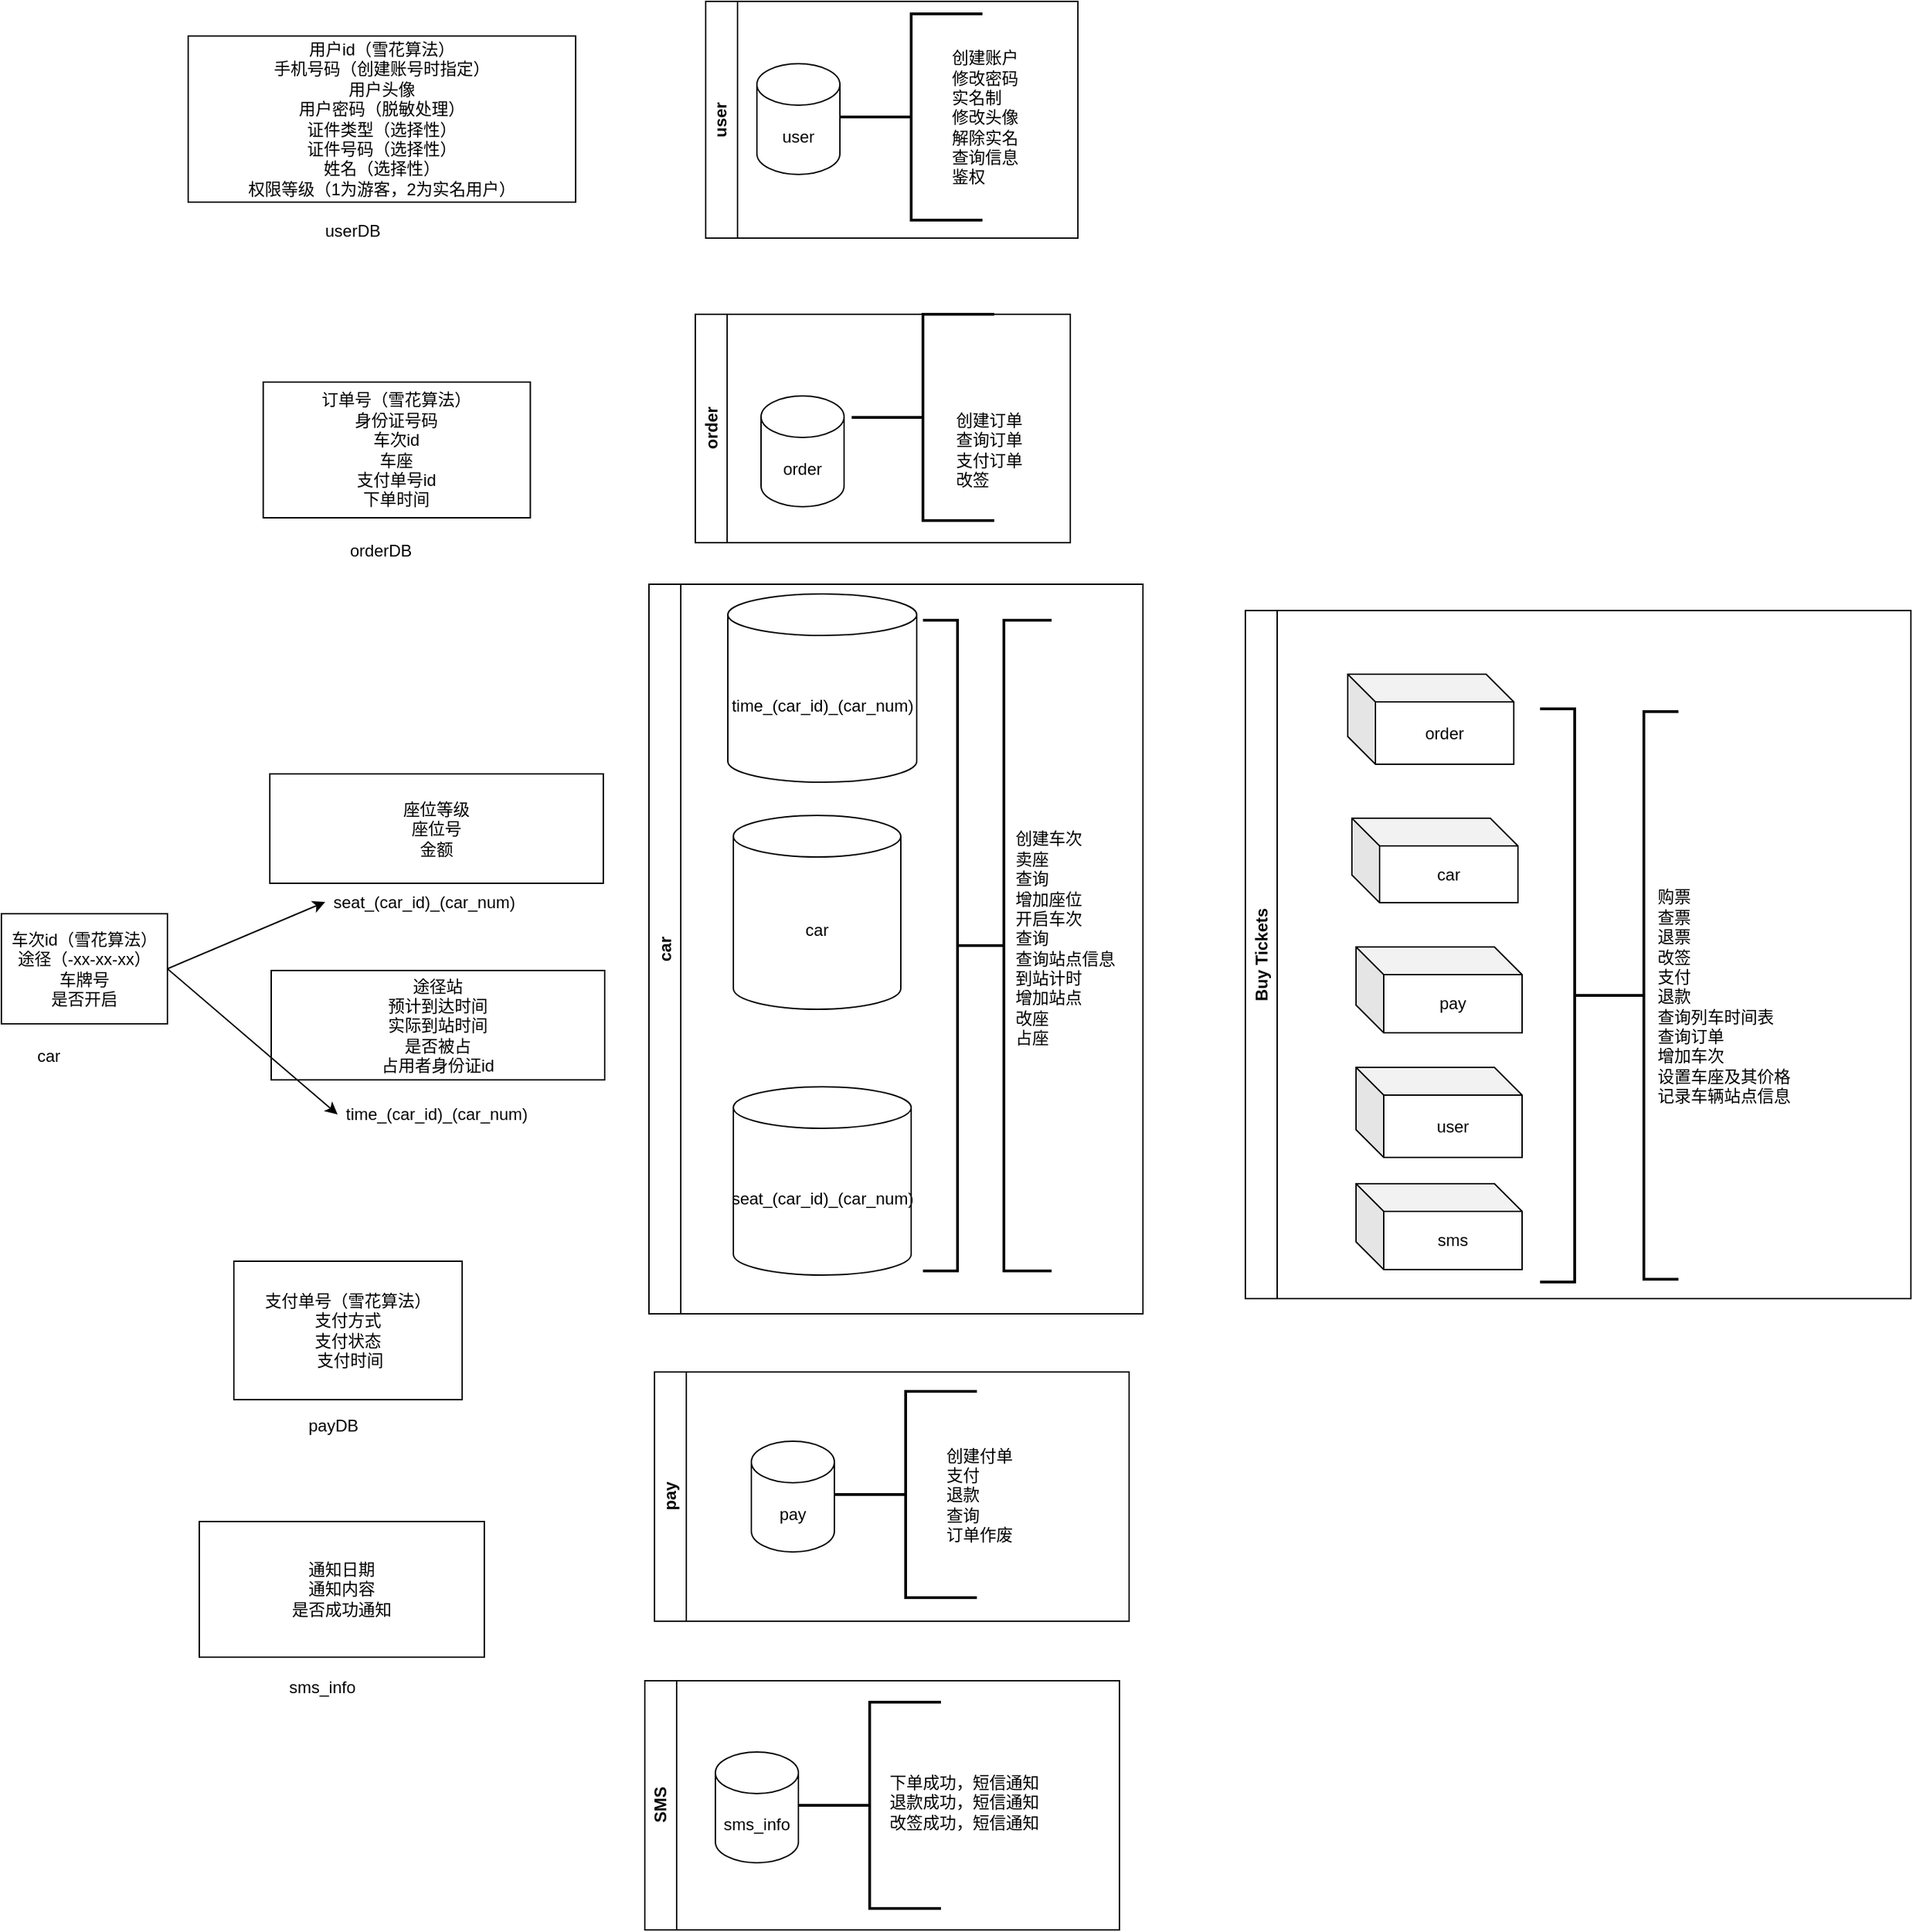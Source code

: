 <mxfile version="22.1.2" type="device">
  <diagram name="第 1 页" id="jt6VVJo7nu8GzwiU6wVw">
    <mxGraphModel dx="1219" dy="769" grid="0" gridSize="10" guides="1" tooltips="1" connect="1" arrows="1" fold="1" page="1" pageScale="1" pageWidth="1500" pageHeight="1800" math="0" shadow="0">
      <root>
        <mxCell id="0" />
        <mxCell id="1" parent="0" />
        <mxCell id="OvFxD7z9jxdbEy_i_qH0-2" value="用户id（雪花算法）&lt;br&gt;手机号码（创建账号时指定）&lt;br&gt;用户头像&lt;br&gt;用户密码（脱敏处理）&lt;br&gt;证件类型（选择性）&lt;br&gt;证件号码（选择性）&lt;br&gt;姓名（选择性）&lt;br&gt;权限等级（1为游客，2为实名用户）" style="rounded=0;whiteSpace=wrap;html=1;" parent="1" vertex="1">
          <mxGeometry x="152" y="298" width="280" height="120" as="geometry" />
        </mxCell>
        <mxCell id="OvFxD7z9jxdbEy_i_qH0-3" value="userDB" style="text;strokeColor=none;fillColor=none;align=left;verticalAlign=middle;spacingLeft=4;spacingRight=4;overflow=hidden;points=[[0,0.5],[1,0.5]];portConstraint=eastwest;rotatable=0;whiteSpace=wrap;html=1;" parent="1" vertex="1">
          <mxGeometry x="245" y="424" width="80" height="30" as="geometry" />
        </mxCell>
        <mxCell id="OvFxD7z9jxdbEy_i_qH0-4" value="orderDB" style="text;strokeColor=none;fillColor=none;align=left;verticalAlign=middle;spacingLeft=4;spacingRight=4;overflow=hidden;points=[[0,0.5],[1,0.5]];portConstraint=eastwest;rotatable=0;whiteSpace=wrap;html=1;" parent="1" vertex="1">
          <mxGeometry x="262.75" y="655" width="80" height="30" as="geometry" />
        </mxCell>
        <mxCell id="OvFxD7z9jxdbEy_i_qH0-5" value="订单号（雪花算法）&lt;br&gt;身份证号码&lt;br&gt;车次id&lt;br&gt;车座&lt;br&gt;支付单号id&lt;br&gt;下单时间" style="rounded=0;whiteSpace=wrap;html=1;" parent="1" vertex="1">
          <mxGeometry x="206.25" y="548" width="193" height="98" as="geometry" />
        </mxCell>
        <mxCell id="OvFxD7z9jxdbEy_i_qH0-8" value="payDB&lt;br&gt;" style="text;strokeColor=none;fillColor=none;align=left;verticalAlign=middle;spacingLeft=4;spacingRight=4;overflow=hidden;points=[[0,0.5],[1,0.5]];portConstraint=eastwest;rotatable=0;whiteSpace=wrap;html=1;" parent="1" vertex="1">
          <mxGeometry x="233" y="1287" width="80" height="30" as="geometry" />
        </mxCell>
        <mxCell id="OvFxD7z9jxdbEy_i_qH0-9" value="支付单号（雪花算法）&lt;br&gt;支付方式&lt;br&gt;支付状态&lt;br&gt;&amp;nbsp;支付时间" style="rounded=0;whiteSpace=wrap;html=1;" parent="1" vertex="1">
          <mxGeometry x="185" y="1183" width="165" height="100" as="geometry" />
        </mxCell>
        <mxCell id="OvFxD7z9jxdbEy_i_qH0-16" value="车次id（雪花算法）&lt;br&gt;途径（-xx-xx-xx）&lt;br&gt;车牌号&lt;br&gt;是否开启" style="rounded=0;whiteSpace=wrap;html=1;" parent="1" vertex="1">
          <mxGeometry x="17" y="932" width="120" height="79.5" as="geometry" />
        </mxCell>
        <mxCell id="-K4Pnvhbvs1OvobaiyWg-2" value="座位等级&lt;br&gt;座位号&lt;br&gt;金额" style="rounded=0;whiteSpace=wrap;html=1;" parent="1" vertex="1">
          <mxGeometry x="211" y="831" width="241" height="79" as="geometry" />
        </mxCell>
        <mxCell id="-K4Pnvhbvs1OvobaiyWg-4" value="seat_(car_id)_(car_num)" style="text;strokeColor=none;fillColor=none;align=left;verticalAlign=middle;spacingLeft=4;spacingRight=4;overflow=hidden;points=[[0,0.5],[1,0.5]];portConstraint=eastwest;rotatable=0;whiteSpace=wrap;html=1;" parent="1" vertex="1">
          <mxGeometry x="251" y="908.5" width="141" height="30" as="geometry" />
        </mxCell>
        <mxCell id="-K4Pnvhbvs1OvobaiyWg-5" value="car" style="text;strokeColor=none;fillColor=none;align=left;verticalAlign=middle;spacingLeft=4;spacingRight=4;overflow=hidden;points=[[0,0.5],[1,0.5]];portConstraint=eastwest;rotatable=0;whiteSpace=wrap;html=1;" parent="1" vertex="1">
          <mxGeometry x="37" y="1020" width="80" height="30" as="geometry" />
        </mxCell>
        <mxCell id="-K4Pnvhbvs1OvobaiyWg-6" value="" style="endArrow=classic;html=1;rounded=0;entryX=0;entryY=0.5;entryDx=0;entryDy=0;exitX=1;exitY=0.5;exitDx=0;exitDy=0;" parent="1" source="OvFxD7z9jxdbEy_i_qH0-16" target="-K4Pnvhbvs1OvobaiyWg-4" edge="1">
          <mxGeometry width="50" height="50" relative="1" as="geometry">
            <mxPoint x="287" y="843" as="sourcePoint" />
            <mxPoint x="337" y="793" as="targetPoint" />
          </mxGeometry>
        </mxCell>
        <mxCell id="-K4Pnvhbvs1OvobaiyWg-11" value="user" style="shape=cylinder3;whiteSpace=wrap;html=1;boundedLbl=1;backgroundOutline=1;size=15;" parent="1" vertex="1">
          <mxGeometry x="563" y="318" width="60" height="80" as="geometry" />
        </mxCell>
        <mxCell id="-K4Pnvhbvs1OvobaiyWg-16" value="" style="strokeWidth=2;html=1;shape=mxgraph.flowchart.annotation_2;align=left;labelPosition=right;pointerEvents=1;" parent="1" vertex="1">
          <mxGeometry x="623" y="282" width="103" height="149" as="geometry" />
        </mxCell>
        <mxCell id="-K4Pnvhbvs1OvobaiyWg-17" value="&lt;div style=&quot;text-align: left;&quot;&gt;&lt;span style=&quot;background-color: initial;&quot;&gt;创建账户&lt;/span&gt;&lt;/div&gt;&lt;div style=&quot;text-align: left;&quot;&gt;&lt;span style=&quot;background-color: initial;&quot;&gt;修改密码&lt;/span&gt;&lt;/div&gt;&lt;div style=&quot;text-align: left;&quot;&gt;&lt;span style=&quot;background-color: initial;&quot;&gt;实名制&lt;/span&gt;&lt;/div&gt;&lt;div style=&quot;text-align: left;&quot;&gt;修改头像&lt;/div&gt;&lt;div style=&quot;text-align: left;&quot;&gt;解除实名&lt;/div&gt;&lt;div style=&quot;text-align: left;&quot;&gt;查询信息&lt;/div&gt;&lt;div style=&quot;text-align: left;&quot;&gt;鉴权&lt;/div&gt;" style="text;html=1;strokeColor=none;fillColor=none;align=center;verticalAlign=middle;whiteSpace=wrap;rounded=0;" parent="1" vertex="1">
          <mxGeometry x="675" y="284" width="106" height="146" as="geometry" />
        </mxCell>
        <mxCell id="-K4Pnvhbvs1OvobaiyWg-19" value="order" style="shape=cylinder3;whiteSpace=wrap;html=1;boundedLbl=1;backgroundOutline=1;size=15;" parent="1" vertex="1">
          <mxGeometry x="566" y="558" width="60" height="80" as="geometry" />
        </mxCell>
        <mxCell id="-K4Pnvhbvs1OvobaiyWg-21" value="&lt;div style=&quot;text-align: left;&quot;&gt;创建订单&lt;/div&gt;&lt;div style=&quot;text-align: left;&quot;&gt;查询订单&lt;/div&gt;&lt;div style=&quot;text-align: left;&quot;&gt;支付订单&lt;/div&gt;&lt;div style=&quot;text-align: left;&quot;&gt;改签&lt;/div&gt;" style="text;html=1;strokeColor=none;fillColor=none;align=center;verticalAlign=middle;whiteSpace=wrap;rounded=0;" parent="1" vertex="1">
          <mxGeometry x="678" y="524" width="106" height="146" as="geometry" />
        </mxCell>
        <mxCell id="-K4Pnvhbvs1OvobaiyWg-24" value="" style="strokeWidth=2;html=1;shape=mxgraph.flowchart.annotation_2;align=left;labelPosition=right;pointerEvents=1;" parent="1" vertex="1">
          <mxGeometry x="707" y="720" width="69" height="470" as="geometry" />
        </mxCell>
        <mxCell id="-K4Pnvhbvs1OvobaiyWg-32" value="&lt;div style=&quot;text-align: left;&quot;&gt;&lt;br&gt;&lt;/div&gt;" style="text;html=1;strokeColor=none;fillColor=none;align=center;verticalAlign=middle;whiteSpace=wrap;rounded=0;" parent="1" vertex="1">
          <mxGeometry x="711" y="1062.75" width="106" height="146" as="geometry" />
        </mxCell>
        <mxCell id="-K4Pnvhbvs1OvobaiyWg-36" value="pay" style="shape=cylinder3;whiteSpace=wrap;html=1;boundedLbl=1;backgroundOutline=1;size=15;" parent="1" vertex="1">
          <mxGeometry x="559" y="1313" width="60" height="80" as="geometry" />
        </mxCell>
        <mxCell id="-K4Pnvhbvs1OvobaiyWg-37" value="" style="strokeWidth=2;html=1;shape=mxgraph.flowchart.annotation_2;align=left;labelPosition=right;pointerEvents=1;" parent="1" vertex="1">
          <mxGeometry x="619" y="1277" width="103" height="149" as="geometry" />
        </mxCell>
        <mxCell id="-K4Pnvhbvs1OvobaiyWg-38" value="&lt;div style=&quot;text-align: left;&quot;&gt;创建付单&lt;/div&gt;&lt;div style=&quot;text-align: left;&quot;&gt;支付&lt;/div&gt;&lt;div style=&quot;text-align: left;&quot;&gt;退款&lt;/div&gt;&lt;div style=&quot;text-align: left;&quot;&gt;查询&lt;/div&gt;&lt;div style=&quot;text-align: left;&quot;&gt;订单作废&lt;/div&gt;" style="text;html=1;strokeColor=none;fillColor=none;align=center;verticalAlign=middle;whiteSpace=wrap;rounded=0;" parent="1" vertex="1">
          <mxGeometry x="671" y="1279" width="106" height="146" as="geometry" />
        </mxCell>
        <mxCell id="-K4Pnvhbvs1OvobaiyWg-42" value="user" style="swimlane;horizontal=0;whiteSpace=wrap;html=1;" parent="1" vertex="1">
          <mxGeometry x="526" y="273" width="269" height="171" as="geometry" />
        </mxCell>
        <mxCell id="-K4Pnvhbvs1OvobaiyWg-43" value="order" style="swimlane;horizontal=0;whiteSpace=wrap;html=1;" parent="-K4Pnvhbvs1OvobaiyWg-42" vertex="1">
          <mxGeometry x="-7.5" y="226" width="271" height="165" as="geometry" />
        </mxCell>
        <mxCell id="-K4Pnvhbvs1OvobaiyWg-20" value="" style="strokeWidth=2;html=1;shape=mxgraph.flowchart.annotation_2;align=left;labelPosition=right;pointerEvents=1;" parent="-K4Pnvhbvs1OvobaiyWg-43" vertex="1">
          <mxGeometry x="113" width="103" height="149" as="geometry" />
        </mxCell>
        <mxCell id="-K4Pnvhbvs1OvobaiyWg-46" value="car" style="swimlane;horizontal=0;whiteSpace=wrap;html=1;" parent="1" vertex="1">
          <mxGeometry x="485" y="694" width="357" height="527" as="geometry" />
        </mxCell>
        <mxCell id="-K4Pnvhbvs1OvobaiyWg-23" value="car" style="shape=cylinder3;whiteSpace=wrap;html=1;boundedLbl=1;backgroundOutline=1;size=15;" parent="-K4Pnvhbvs1OvobaiyWg-46" vertex="1">
          <mxGeometry x="61" y="167" width="121" height="140" as="geometry" />
        </mxCell>
        <mxCell id="KYG8FHqesxUZUU_Dzbcc-4" value="seat_(car_id)_(car_num)" style="shape=cylinder3;whiteSpace=wrap;html=1;boundedLbl=1;backgroundOutline=1;size=15;" parent="-K4Pnvhbvs1OvobaiyWg-46" vertex="1">
          <mxGeometry x="61" y="363" width="128.5" height="136" as="geometry" />
        </mxCell>
        <mxCell id="-K4Pnvhbvs1OvobaiyWg-30" value="time_(car_id)_(car_num)" style="shape=cylinder3;whiteSpace=wrap;html=1;boundedLbl=1;backgroundOutline=1;size=15;" parent="-K4Pnvhbvs1OvobaiyWg-46" vertex="1">
          <mxGeometry x="57" y="7" width="136.5" height="136" as="geometry" />
        </mxCell>
        <mxCell id="-K4Pnvhbvs1OvobaiyWg-25" value="&lt;div style=&quot;text-align: left;&quot;&gt;创建车次&lt;/div&gt;&lt;div style=&quot;text-align: left;&quot;&gt;卖座&lt;/div&gt;&lt;div style=&quot;border-color: var(--border-color); text-align: left;&quot;&gt;查询&lt;/div&gt;&lt;div style=&quot;border-color: var(--border-color); text-align: left;&quot;&gt;增加座位&lt;/div&gt;&lt;div style=&quot;text-align: left;&quot;&gt;开启车次&lt;/div&gt;&lt;div style=&quot;text-align: left;&quot;&gt;查询&lt;/div&gt;&lt;div style=&quot;text-align: left;&quot;&gt;&lt;div style=&quot;border-color: var(--border-color);&quot;&gt;查询站点信息&lt;/div&gt;&lt;div style=&quot;border-color: var(--border-color);&quot;&gt;到站计时&lt;/div&gt;&lt;div style=&quot;border-color: var(--border-color);&quot;&gt;增加站点&lt;/div&gt;&lt;div style=&quot;border-color: var(--border-color);&quot;&gt;&lt;div style=&quot;border-color: var(--border-color);&quot;&gt;改座&lt;/div&gt;&lt;div style=&quot;border-color: var(--border-color);&quot;&gt;占座&lt;/div&gt;&lt;/div&gt;&lt;/div&gt;" style="text;html=1;strokeColor=none;fillColor=none;align=center;verticalAlign=middle;whiteSpace=wrap;rounded=0;" parent="-K4Pnvhbvs1OvobaiyWg-46" vertex="1">
          <mxGeometry x="248" y="183" width="106" height="146" as="geometry" />
        </mxCell>
        <mxCell id="XzX1OupyAh7tMJAUcPq4-1" value="" style="strokeWidth=2;html=1;shape=mxgraph.flowchart.annotation_2;align=left;labelPosition=right;pointerEvents=1;rotation=-180;" parent="-K4Pnvhbvs1OvobaiyWg-46" vertex="1">
          <mxGeometry x="198" y="26" width="50" height="470" as="geometry" />
        </mxCell>
        <mxCell id="-K4Pnvhbvs1OvobaiyWg-50" value="Buy Tickets" style="swimlane;horizontal=0;whiteSpace=wrap;html=1;startSize=23;" parent="1" vertex="1">
          <mxGeometry x="916" y="713" width="481" height="497" as="geometry">
            <mxRectangle x="930" y="19" width="32" height="96" as="alternateBounds" />
          </mxGeometry>
        </mxCell>
        <mxCell id="-K4Pnvhbvs1OvobaiyWg-51" value="order" style="shape=cube;whiteSpace=wrap;html=1;boundedLbl=1;backgroundOutline=1;darkOpacity=0.05;darkOpacity2=0.1;" parent="-K4Pnvhbvs1OvobaiyWg-50" vertex="1">
          <mxGeometry x="74" y="46" width="120" height="65" as="geometry" />
        </mxCell>
        <mxCell id="-K4Pnvhbvs1OvobaiyWg-53" value="car" style="shape=cube;whiteSpace=wrap;html=1;boundedLbl=1;backgroundOutline=1;darkOpacity=0.05;darkOpacity2=0.1;" parent="-K4Pnvhbvs1OvobaiyWg-50" vertex="1">
          <mxGeometry x="77" y="150" width="120" height="61" as="geometry" />
        </mxCell>
        <mxCell id="-K4Pnvhbvs1OvobaiyWg-54" value="pay" style="shape=cube;whiteSpace=wrap;html=1;boundedLbl=1;backgroundOutline=1;darkOpacity=0.05;darkOpacity2=0.1;" parent="-K4Pnvhbvs1OvobaiyWg-50" vertex="1">
          <mxGeometry x="80" y="243" width="120" height="62" as="geometry" />
        </mxCell>
        <mxCell id="-K4Pnvhbvs1OvobaiyWg-55" value="" style="strokeWidth=2;html=1;shape=mxgraph.flowchart.annotation_2;align=left;labelPosition=right;pointerEvents=1;rotation=-180;" parent="-K4Pnvhbvs1OvobaiyWg-50" vertex="1">
          <mxGeometry x="213" y="71" width="50" height="414" as="geometry" />
        </mxCell>
        <mxCell id="-K4Pnvhbvs1OvobaiyWg-56" value="" style="strokeWidth=2;html=1;shape=mxgraph.flowchart.annotation_2;align=left;labelPosition=right;pointerEvents=1;" parent="-K4Pnvhbvs1OvobaiyWg-50" vertex="1">
          <mxGeometry x="263" y="73" width="50" height="410" as="geometry" />
        </mxCell>
        <mxCell id="-K4Pnvhbvs1OvobaiyWg-59" value="购票&lt;br&gt;&lt;div style=&quot;&quot;&gt;&lt;span style=&quot;background-color: initial;&quot;&gt;查票&lt;/span&gt;&lt;/div&gt;&lt;div style=&quot;&quot;&gt;&lt;span style=&quot;background-color: initial;&quot;&gt;退票&lt;/span&gt;&lt;/div&gt;&lt;div style=&quot;&quot;&gt;&lt;span style=&quot;background-color: initial;&quot;&gt;改签&lt;/span&gt;&lt;/div&gt;&lt;div style=&quot;&quot;&gt;&lt;span style=&quot;background-color: initial;&quot;&gt;支付&lt;/span&gt;&lt;/div&gt;&lt;div style=&quot;&quot;&gt;&lt;span style=&quot;background-color: initial;&quot;&gt;退款&lt;/span&gt;&lt;/div&gt;&lt;div style=&quot;&quot;&gt;&lt;span style=&quot;background-color: initial;&quot;&gt;查询列车时间表&lt;/span&gt;&lt;/div&gt;&lt;div style=&quot;&quot;&gt;&lt;span style=&quot;background-color: initial;&quot;&gt;查询订单&lt;/span&gt;&lt;/div&gt;&lt;div style=&quot;&quot;&gt;&lt;span style=&quot;background-color: initial;&quot;&gt;增加车次&lt;/span&gt;&lt;/div&gt;&lt;div style=&quot;&quot;&gt;&lt;span style=&quot;background-color: initial;&quot;&gt;设置车座及其价格&lt;/span&gt;&lt;/div&gt;&lt;div style=&quot;&quot;&gt;&lt;span style=&quot;background-color: initial;&quot;&gt;记录车辆站点信息&lt;/span&gt;&lt;/div&gt;" style="text;html=1;strokeColor=none;fillColor=none;align=left;verticalAlign=middle;whiteSpace=wrap;rounded=0;" parent="-K4Pnvhbvs1OvobaiyWg-50" vertex="1">
          <mxGeometry x="296" y="77.5" width="185" height="402.5" as="geometry" />
        </mxCell>
        <mxCell id="bF9jsImcWr54eUI8fJr3-1" value="user" style="shape=cube;whiteSpace=wrap;html=1;boundedLbl=1;backgroundOutline=1;darkOpacity=0.05;darkOpacity2=0.1;" vertex="1" parent="-K4Pnvhbvs1OvobaiyWg-50">
          <mxGeometry x="80" y="330" width="120" height="65" as="geometry" />
        </mxCell>
        <mxCell id="bF9jsImcWr54eUI8fJr3-2" value="sms" style="shape=cube;whiteSpace=wrap;html=1;boundedLbl=1;backgroundOutline=1;darkOpacity=0.05;darkOpacity2=0.1;" vertex="1" parent="-K4Pnvhbvs1OvobaiyWg-50">
          <mxGeometry x="80" y="414" width="120" height="62" as="geometry" />
        </mxCell>
        <mxCell id="-K4Pnvhbvs1OvobaiyWg-60" value="通知日期&lt;br&gt;通知内容&lt;br&gt;是否成功通知" style="rounded=0;whiteSpace=wrap;html=1;" parent="1" vertex="1">
          <mxGeometry x="160" y="1371" width="206" height="98" as="geometry" />
        </mxCell>
        <mxCell id="-K4Pnvhbvs1OvobaiyWg-61" value="sms_info" style="text;strokeColor=none;fillColor=none;align=left;verticalAlign=middle;spacingLeft=4;spacingRight=4;overflow=hidden;points=[[0,0.5],[1,0.5]];portConstraint=eastwest;rotatable=0;whiteSpace=wrap;html=1;" parent="1" vertex="1">
          <mxGeometry x="219" y="1476" width="80" height="30" as="geometry" />
        </mxCell>
        <mxCell id="-K4Pnvhbvs1OvobaiyWg-63" value="SMS" style="swimlane;horizontal=0;whiteSpace=wrap;html=1;" parent="1" vertex="1">
          <mxGeometry x="482" y="1486" width="343" height="180" as="geometry" />
        </mxCell>
        <mxCell id="-K4Pnvhbvs1OvobaiyWg-64" value="sms_info" style="shape=cylinder3;whiteSpace=wrap;html=1;boundedLbl=1;backgroundOutline=1;size=15;" parent="-K4Pnvhbvs1OvobaiyWg-63" vertex="1">
          <mxGeometry x="51" y="51.5" width="60" height="80" as="geometry" />
        </mxCell>
        <mxCell id="-K4Pnvhbvs1OvobaiyWg-65" value="" style="strokeWidth=2;html=1;shape=mxgraph.flowchart.annotation_2;align=left;labelPosition=right;pointerEvents=1;" parent="-K4Pnvhbvs1OvobaiyWg-63" vertex="1">
          <mxGeometry x="111" y="15.5" width="103" height="149" as="geometry" />
        </mxCell>
        <mxCell id="-K4Pnvhbvs1OvobaiyWg-66" value="下单成功，短信通知&lt;br&gt;退款成功，短信通知&lt;br&gt;改签成功，短信通知" style="text;strokeColor=none;fillColor=none;align=left;verticalAlign=middle;spacingLeft=4;spacingRight=4;overflow=hidden;points=[[0,0.5],[1,0.5]];portConstraint=eastwest;rotatable=0;whiteSpace=wrap;html=1;" parent="-K4Pnvhbvs1OvobaiyWg-63" vertex="1">
          <mxGeometry x="171" y="19" width="162" height="138" as="geometry" />
        </mxCell>
        <mxCell id="KYG8FHqesxUZUU_Dzbcc-1" value="途径站&lt;br&gt;预计到达时间&lt;br&gt;实际到站时间&lt;br&gt;是否被占&lt;br style=&quot;border-color: var(--border-color);&quot;&gt;占用者身份证id" style="rounded=0;whiteSpace=wrap;html=1;" parent="1" vertex="1">
          <mxGeometry x="212" y="973" width="241" height="79" as="geometry" />
        </mxCell>
        <mxCell id="KYG8FHqesxUZUU_Dzbcc-2" value="time_(car_id)_(car_num)" style="text;strokeColor=none;fillColor=none;align=left;verticalAlign=middle;spacingLeft=4;spacingRight=4;overflow=hidden;points=[[0,0.5],[1,0.5]];portConstraint=eastwest;rotatable=0;whiteSpace=wrap;html=1;" parent="1" vertex="1">
          <mxGeometry x="260" y="1062" width="141" height="30" as="geometry" />
        </mxCell>
        <mxCell id="KYG8FHqesxUZUU_Dzbcc-3" value="" style="endArrow=classic;html=1;rounded=0;entryX=0;entryY=0.5;entryDx=0;entryDy=0;exitX=1;exitY=0.5;exitDx=0;exitDy=0;" parent="1" source="OvFxD7z9jxdbEy_i_qH0-16" target="KYG8FHqesxUZUU_Dzbcc-2" edge="1">
          <mxGeometry width="50" height="50" relative="1" as="geometry">
            <mxPoint x="149" y="1163" as="sourcePoint" />
            <mxPoint x="199" y="1113" as="targetPoint" />
          </mxGeometry>
        </mxCell>
        <mxCell id="bF9jsImcWr54eUI8fJr3-3" value="pay" style="swimlane;horizontal=0;whiteSpace=wrap;html=1;" vertex="1" parent="1">
          <mxGeometry x="489" y="1263" width="343" height="180" as="geometry" />
        </mxCell>
      </root>
    </mxGraphModel>
  </diagram>
</mxfile>
